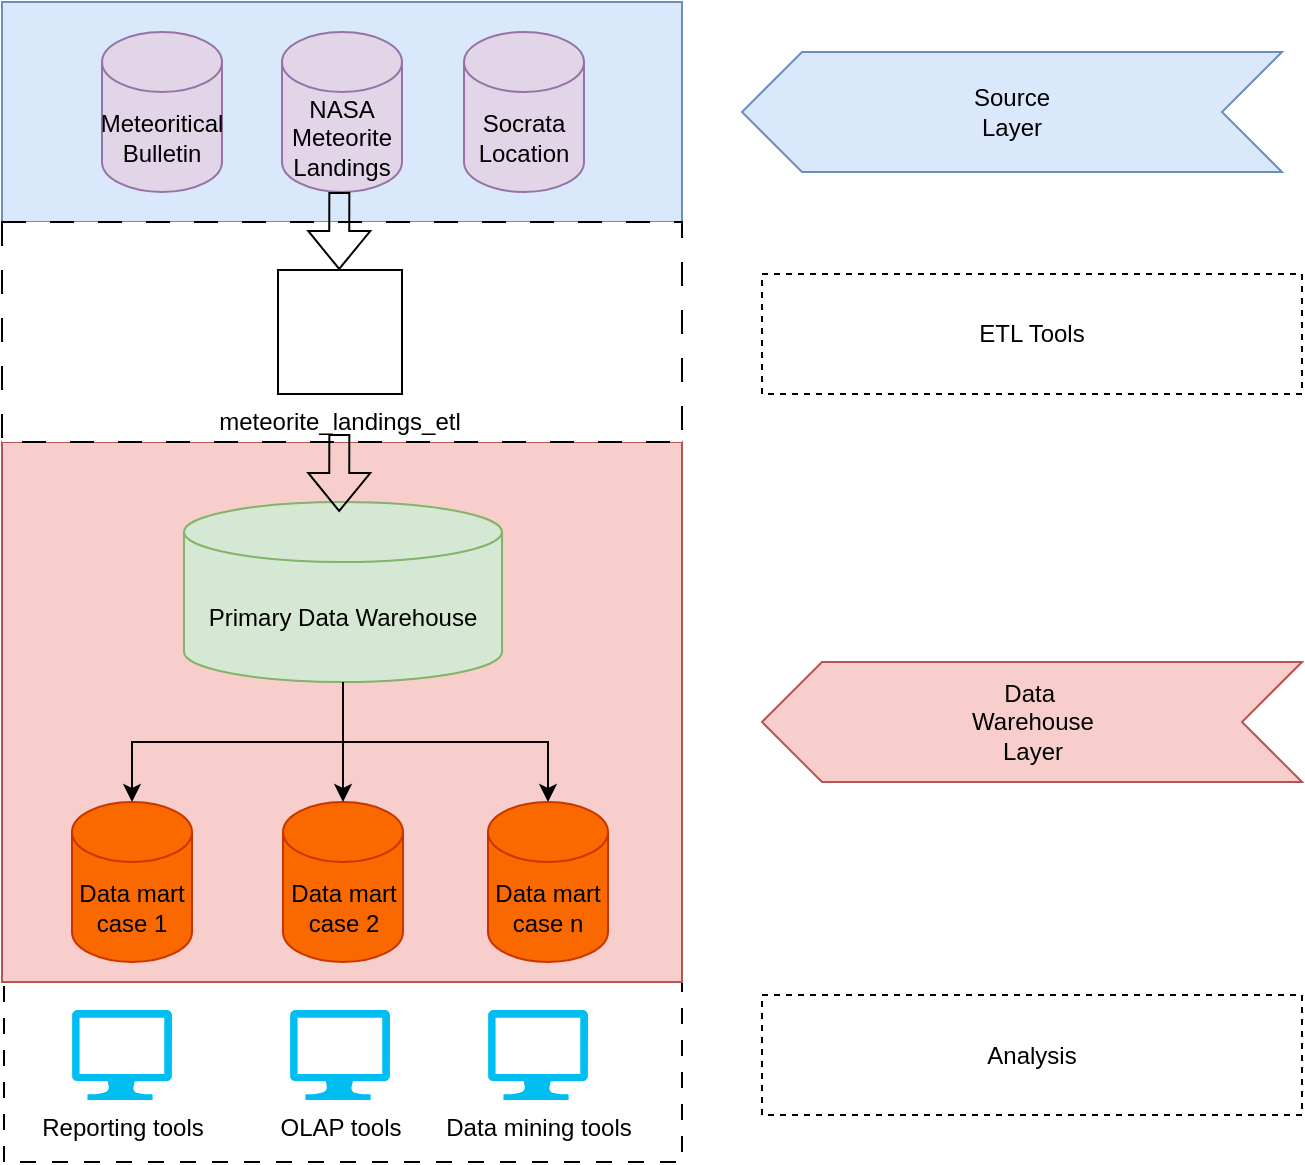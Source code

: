 <mxfile version="24.7.7">
  <diagram name="Pagina-1" id="6pU4iTIbEE54Q4OwRedY">
    <mxGraphModel dx="1140" dy="628" grid="1" gridSize="10" guides="1" tooltips="1" connect="1" arrows="1" fold="1" page="1" pageScale="1" pageWidth="827" pageHeight="1169" math="0" shadow="0">
      <root>
        <mxCell id="0" />
        <mxCell id="1" parent="0" />
        <mxCell id="XJUEB8vd6OtwFzpqkmMM-49" value="" style="rounded=0;whiteSpace=wrap;html=1;dashed=1;dashPattern=8 8;" parent="1" vertex="1">
          <mxGeometry x="121" y="530" width="339" height="90" as="geometry" />
        </mxCell>
        <mxCell id="XJUEB8vd6OtwFzpqkmMM-19" value="" style="rounded=0;whiteSpace=wrap;html=1;fillColor=#f8cecc;strokeColor=#b85450;" parent="1" vertex="1">
          <mxGeometry x="120" y="260" width="340" height="270" as="geometry" />
        </mxCell>
        <mxCell id="XJUEB8vd6OtwFzpqkmMM-12" value="" style="rounded=0;whiteSpace=wrap;html=1;fillColor=#dae8fc;strokeColor=#6c8ebf;" parent="1" vertex="1">
          <mxGeometry x="120" y="40" width="340" height="110" as="geometry" />
        </mxCell>
        <mxCell id="XJUEB8vd6OtwFzpqkmMM-8" value="" style="rounded=0;whiteSpace=wrap;html=1;dashed=1;dashPattern=12 12;" parent="1" vertex="1">
          <mxGeometry x="120" y="150" width="340" height="110" as="geometry" />
        </mxCell>
        <mxCell id="XJUEB8vd6OtwFzpqkmMM-1" value="NASA Meteorite Landings" style="shape=cylinder3;whiteSpace=wrap;html=1;boundedLbl=1;backgroundOutline=1;size=15;fillColor=#e1d5e7;strokeColor=#9673a6;" parent="1" vertex="1">
          <mxGeometry x="260" y="55" width="60" height="80" as="geometry" />
        </mxCell>
        <mxCell id="XJUEB8vd6OtwFzpqkmMM-2" value="Meteoritical Bulletin" style="shape=cylinder3;whiteSpace=wrap;html=1;boundedLbl=1;backgroundOutline=1;size=15;fillColor=#e1d5e7;strokeColor=#9673a6;" parent="1" vertex="1">
          <mxGeometry x="170" y="55" width="60" height="80" as="geometry" />
        </mxCell>
        <mxCell id="XJUEB8vd6OtwFzpqkmMM-3" value="meteorite_landings_etl" style="shape=image;verticalLabelPosition=bottom;labelBackgroundColor=default;verticalAlign=top;aspect=fixed;imageAspect=0;image=https://cdn3.iconfinder.com/data/icons/logos-and-brands-adobe/512/267_Python-512.png;imageBorder=default;" parent="1" vertex="1">
          <mxGeometry x="258" y="174" width="62" height="62" as="geometry" />
        </mxCell>
        <mxCell id="XJUEB8vd6OtwFzpqkmMM-11" value="Socrata Location" style="shape=cylinder3;whiteSpace=wrap;html=1;boundedLbl=1;backgroundOutline=1;size=15;fillColor=#e1d5e7;strokeColor=#9673a6;" parent="1" vertex="1">
          <mxGeometry x="351" y="55" width="60" height="80" as="geometry" />
        </mxCell>
        <mxCell id="XJUEB8vd6OtwFzpqkmMM-34" style="edgeStyle=orthogonalEdgeStyle;rounded=0;orthogonalLoop=1;jettySize=auto;html=1;" parent="1" source="XJUEB8vd6OtwFzpqkmMM-14" target="XJUEB8vd6OtwFzpqkmMM-15" edge="1">
          <mxGeometry relative="1" as="geometry" />
        </mxCell>
        <mxCell id="XJUEB8vd6OtwFzpqkmMM-36" style="edgeStyle=orthogonalEdgeStyle;rounded=0;orthogonalLoop=1;jettySize=auto;html=1;" parent="1" source="XJUEB8vd6OtwFzpqkmMM-14" target="XJUEB8vd6OtwFzpqkmMM-17" edge="1">
          <mxGeometry relative="1" as="geometry" />
        </mxCell>
        <mxCell id="XJUEB8vd6OtwFzpqkmMM-14" value="Primary Data Warehouse" style="shape=cylinder3;whiteSpace=wrap;html=1;boundedLbl=1;backgroundOutline=1;size=15;fillColor=#d5e8d4;strokeColor=#82b366;" parent="1" vertex="1">
          <mxGeometry x="211" y="290" width="159" height="90" as="geometry" />
        </mxCell>
        <mxCell id="XJUEB8vd6OtwFzpqkmMM-15" value="Data mart case 1" style="shape=cylinder3;whiteSpace=wrap;html=1;boundedLbl=1;backgroundOutline=1;size=15;fillColor=#fa6800;fontColor=#000000;strokeColor=#C73500;" parent="1" vertex="1">
          <mxGeometry x="155" y="440" width="60" height="80" as="geometry" />
        </mxCell>
        <mxCell id="XJUEB8vd6OtwFzpqkmMM-16" value="Data mart case 2" style="shape=cylinder3;whiteSpace=wrap;html=1;boundedLbl=1;backgroundOutline=1;size=15;fillColor=#fa6800;fontColor=#000000;strokeColor=#C73500;" parent="1" vertex="1">
          <mxGeometry x="260.5" y="440" width="60" height="80" as="geometry" />
        </mxCell>
        <mxCell id="XJUEB8vd6OtwFzpqkmMM-17" value="Data mart case n" style="shape=cylinder3;whiteSpace=wrap;html=1;boundedLbl=1;backgroundOutline=1;size=15;fillColor=#fa6800;fontColor=#000000;strokeColor=#C73500;" parent="1" vertex="1">
          <mxGeometry x="363" y="440" width="60" height="80" as="geometry" />
        </mxCell>
        <mxCell id="XJUEB8vd6OtwFzpqkmMM-22" value="Reporting tools" style="verticalLabelPosition=bottom;html=1;verticalAlign=top;align=center;strokeColor=none;fillColor=#00BEF2;shape=mxgraph.azure.computer;pointerEvents=1;" parent="1" vertex="1">
          <mxGeometry x="155" y="544" width="50" height="45" as="geometry" />
        </mxCell>
        <mxCell id="XJUEB8vd6OtwFzpqkmMM-23" value="OLAP tools" style="verticalLabelPosition=bottom;html=1;verticalAlign=top;align=center;strokeColor=none;fillColor=#00BEF2;shape=mxgraph.azure.computer;pointerEvents=1;" parent="1" vertex="1">
          <mxGeometry x="264" y="544" width="50" height="45" as="geometry" />
        </mxCell>
        <mxCell id="XJUEB8vd6OtwFzpqkmMM-26" value="Data mining tools" style="verticalLabelPosition=bottom;html=1;verticalAlign=top;align=center;strokeColor=none;fillColor=#00BEF2;shape=mxgraph.azure.computer;pointerEvents=1;" parent="1" vertex="1">
          <mxGeometry x="363" y="544" width="50" height="45" as="geometry" />
        </mxCell>
        <mxCell id="XJUEB8vd6OtwFzpqkmMM-35" style="edgeStyle=orthogonalEdgeStyle;rounded=0;orthogonalLoop=1;jettySize=auto;html=1;entryX=0.5;entryY=0;entryDx=0;entryDy=0;entryPerimeter=0;" parent="1" source="XJUEB8vd6OtwFzpqkmMM-14" target="XJUEB8vd6OtwFzpqkmMM-16" edge="1">
          <mxGeometry relative="1" as="geometry" />
        </mxCell>
        <mxCell id="XJUEB8vd6OtwFzpqkmMM-39" value="" style="html=1;shadow=0;dashed=0;align=center;verticalAlign=middle;shape=mxgraph.arrows2.arrow;dy=0;dx=30;notch=30;rotation=-180;fillColor=#dae8fc;strokeColor=#6c8ebf;" parent="1" vertex="1">
          <mxGeometry x="490" y="65" width="270" height="60" as="geometry" />
        </mxCell>
        <mxCell id="XJUEB8vd6OtwFzpqkmMM-40" value="Source Layer" style="text;html=1;align=center;verticalAlign=middle;whiteSpace=wrap;rounded=0;" parent="1" vertex="1">
          <mxGeometry x="595" y="80" width="60" height="30" as="geometry" />
        </mxCell>
        <mxCell id="XJUEB8vd6OtwFzpqkmMM-45" value="" style="html=1;shadow=0;dashed=0;align=center;verticalAlign=middle;shape=mxgraph.arrows2.arrow;dy=0;dx=30;notch=30;rotation=-180;fillColor=#f8cecc;strokeColor=#b85450;" parent="1" vertex="1">
          <mxGeometry x="500" y="370" width="270" height="60" as="geometry" />
        </mxCell>
        <mxCell id="XJUEB8vd6OtwFzpqkmMM-46" value="Data&amp;nbsp;&lt;div&gt;Warehouse Layer&lt;/div&gt;" style="text;html=1;align=center;verticalAlign=middle;whiteSpace=wrap;rounded=0;" parent="1" vertex="1">
          <mxGeometry x="587.5" y="385" width="95" height="30" as="geometry" />
        </mxCell>
        <mxCell id="XJUEB8vd6OtwFzpqkmMM-47" value="ETL Tools" style="rounded=0;whiteSpace=wrap;html=1;dashed=1;" parent="1" vertex="1">
          <mxGeometry x="500" y="176" width="270" height="60" as="geometry" />
        </mxCell>
        <mxCell id="XJUEB8vd6OtwFzpqkmMM-48" value="Analysis" style="rounded=0;whiteSpace=wrap;html=1;dashed=1;" parent="1" vertex="1">
          <mxGeometry x="500" y="536.5" width="270" height="60" as="geometry" />
        </mxCell>
        <mxCell id="yAX6Sb1iIIcQyzBURRIw-4" value="" style="shape=flexArrow;endArrow=classic;html=1;rounded=0;" edge="1" parent="1">
          <mxGeometry width="50" height="50" relative="1" as="geometry">
            <mxPoint x="288.67" y="135" as="sourcePoint" />
            <mxPoint x="288.581" y="174" as="targetPoint" />
          </mxGeometry>
        </mxCell>
        <mxCell id="yAX6Sb1iIIcQyzBURRIw-12" value="" style="shape=flexArrow;endArrow=classic;html=1;rounded=0;" edge="1" parent="1">
          <mxGeometry width="50" height="50" relative="1" as="geometry">
            <mxPoint x="288.67" y="256" as="sourcePoint" />
            <mxPoint x="288.581" y="295" as="targetPoint" />
          </mxGeometry>
        </mxCell>
      </root>
    </mxGraphModel>
  </diagram>
</mxfile>

